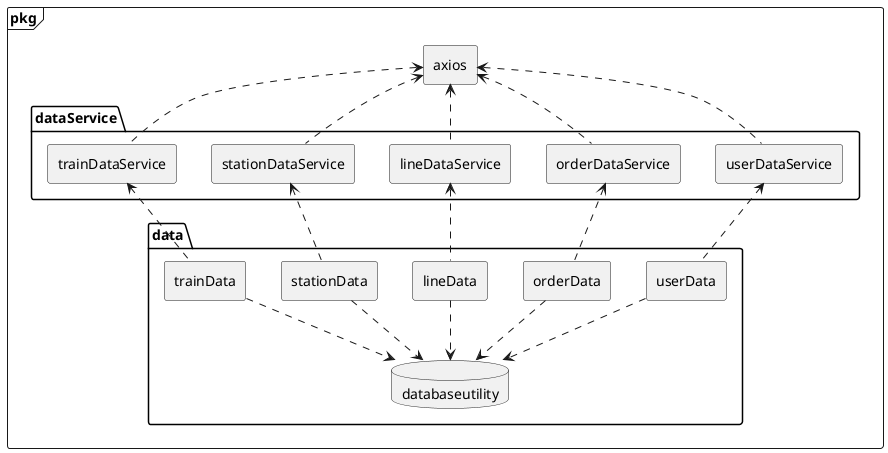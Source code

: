 @startuml
skinparam componentStyle rectangle
top to bottom direction
frame pkg {
    [axios]
    Package dataService {
        [userDataService]
        [orderDataService]
        [lineDataService]
        [stationDataService]
        [trainDataService]
    }
    axios <.. userDataService
    axios <.. trainDataService
    axios <.. orderDataService
    axios <.. stationDataService
    axios <.. lineDataService
    Package data {
        [userData]
        [lineData]
        [stationData]
        [trainData]
        [orderData]
        database databaseutility
    }
    userDataService <.. userData
    lineDataService <.. lineData
    orderDataService <.. orderData
    trainDataService <.. trainData
    stationDataService <.. stationData
    trainData ..> databaseutility
    stationData ..> databaseutility
    lineData ..> databaseutility
    orderData ..> databaseutility
    userData ..> databaseutility
   
}
@enduml